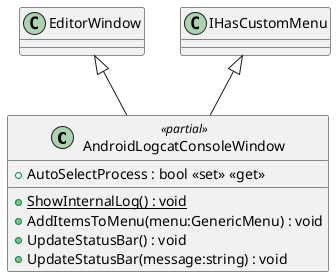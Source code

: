 @startuml
class AndroidLogcatConsoleWindow <<partial>> {
    + AutoSelectProcess : bool <<set>> <<get>>
    + {static} ShowInternalLog() : void
    + AddItemsToMenu(menu:GenericMenu) : void
    + UpdateStatusBar() : void
    + UpdateStatusBar(message:string) : void
}
EditorWindow <|-- AndroidLogcatConsoleWindow
IHasCustomMenu <|-- AndroidLogcatConsoleWindow
@enduml
